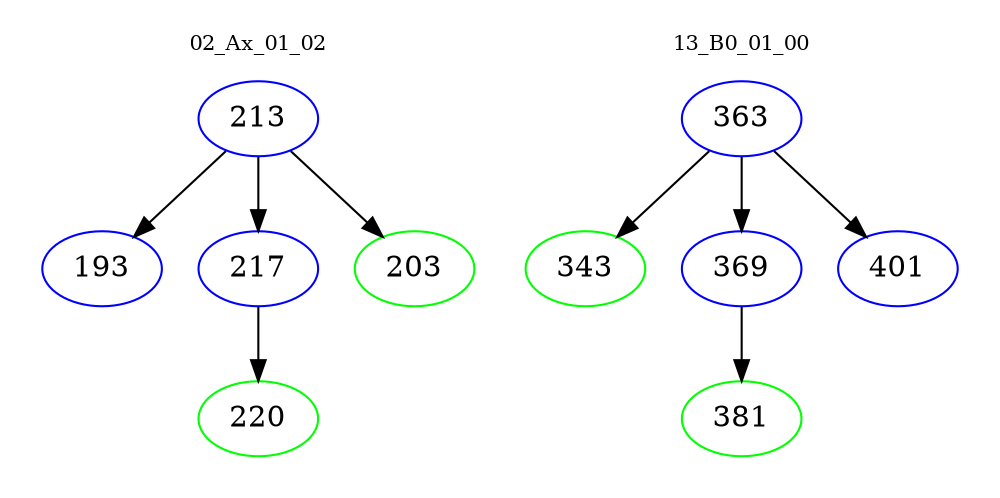 digraph{
subgraph cluster_0 {
color = white
label = "02_Ax_01_02";
fontsize=10;
T0_213 [label="213", color="blue"]
T0_213 -> T0_193 [color="black"]
T0_193 [label="193", color="blue"]
T0_213 -> T0_217 [color="black"]
T0_217 [label="217", color="blue"]
T0_217 -> T0_220 [color="black"]
T0_220 [label="220", color="green"]
T0_213 -> T0_203 [color="black"]
T0_203 [label="203", color="green"]
}
subgraph cluster_1 {
color = white
label = "13_B0_01_00";
fontsize=10;
T1_363 [label="363", color="blue"]
T1_363 -> T1_343 [color="black"]
T1_343 [label="343", color="green"]
T1_363 -> T1_369 [color="black"]
T1_369 [label="369", color="blue"]
T1_369 -> T1_381 [color="black"]
T1_381 [label="381", color="green"]
T1_363 -> T1_401 [color="black"]
T1_401 [label="401", color="blue"]
}
}
